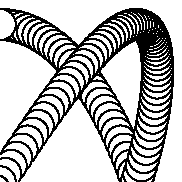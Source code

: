 beginfig(150)
  for i=0 step 1 until 360:
    pair P;
    P = 2cm* (sind(2*i), cosd(3*i));
    fill fullcircle scaled 4mm shifted P withcolor white;
    draw fullcircle scaled 4mm shifted P;
  endfor;
endfig;
